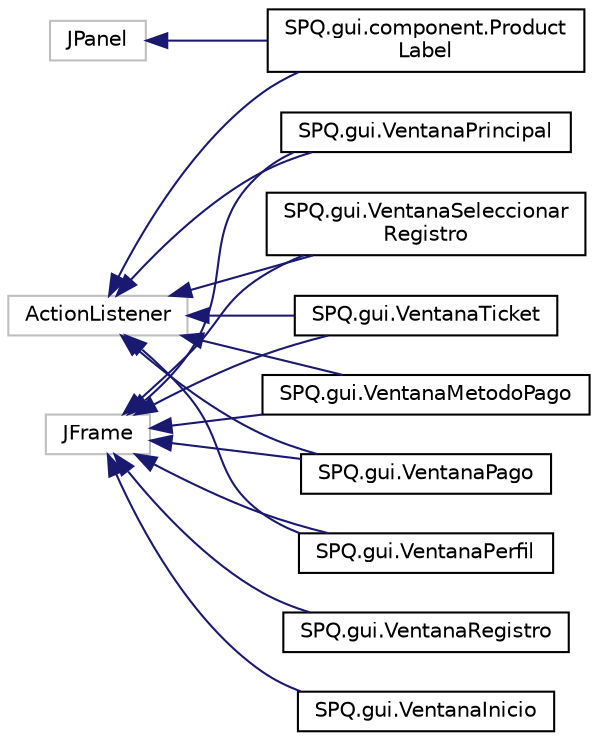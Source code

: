 digraph "Graphical Class Hierarchy"
{
  edge [fontname="Helvetica",fontsize="10",labelfontname="Helvetica",labelfontsize="10"];
  node [fontname="Helvetica",fontsize="10",shape=record];
  rankdir="LR";
  Node61 [label="ActionListener",height=0.2,width=0.4,color="grey75", fillcolor="white", style="filled"];
  Node61 -> Node0 [dir="back",color="midnightblue",fontsize="10",style="solid",fontname="Helvetica"];
  Node0 [label="SPQ.gui.component.Product\lLabel",height=0.2,width=0.4,color="black", fillcolor="white", style="filled",URL="$class_s_p_q_1_1gui_1_1component_1_1_product_label.html"];
  Node61 -> Node54 [dir="back",color="midnightblue",fontsize="10",style="solid",fontname="Helvetica"];
  Node54 [label="SPQ.gui.VentanaMetodoPago",height=0.2,width=0.4,color="black", fillcolor="white", style="filled",URL="$class_s_p_q_1_1gui_1_1_ventana_metodo_pago.html",tooltip="This is the main window of the application. It contains two lists: the catalog list with all the prod..."];
  Node61 -> Node55 [dir="back",color="midnightblue",fontsize="10",style="solid",fontname="Helvetica"];
  Node55 [label="SPQ.gui.VentanaPago",height=0.2,width=0.4,color="black", fillcolor="white", style="filled",URL="$class_s_p_q_1_1gui_1_1_ventana_pago.html"];
  Node61 -> Node56 [dir="back",color="midnightblue",fontsize="10",style="solid",fontname="Helvetica"];
  Node56 [label="SPQ.gui.VentanaPerfil",height=0.2,width=0.4,color="black", fillcolor="white", style="filled",URL="$class_s_p_q_1_1gui_1_1_ventana_perfil.html"];
  Node61 -> Node57 [dir="back",color="midnightblue",fontsize="10",style="solid",fontname="Helvetica"];
  Node57 [label="SPQ.gui.VentanaPrincipal",height=0.2,width=0.4,color="black", fillcolor="white", style="filled",URL="$class_s_p_q_1_1gui_1_1_ventana_principal.html"];
  Node61 -> Node59 [dir="back",color="midnightblue",fontsize="10",style="solid",fontname="Helvetica"];
  Node59 [label="SPQ.gui.VentanaSeleccionar\lRegistro",height=0.2,width=0.4,color="black", fillcolor="white", style="filled",URL="$class_s_p_q_1_1gui_1_1_ventana_seleccionar_registro.html"];
  Node61 -> Node60 [dir="back",color="midnightblue",fontsize="10",style="solid",fontname="Helvetica"];
  Node60 [label="SPQ.gui.VentanaTicket",height=0.2,width=0.4,color="black", fillcolor="white", style="filled",URL="$class_s_p_q_1_1gui_1_1_ventana_ticket.html"];
  Node52 [label="JFrame",height=0.2,width=0.4,color="grey75", fillcolor="white", style="filled"];
  Node52 -> Node53 [dir="back",color="midnightblue",fontsize="10",style="solid",fontname="Helvetica"];
  Node53 [label="SPQ.gui.VentanaInicio",height=0.2,width=0.4,color="black", fillcolor="white", style="filled",URL="$class_s_p_q_1_1gui_1_1_ventana_inicio.html",tooltip="This is the first window of the application. It contains a form with username and password fields to ..."];
  Node52 -> Node54 [dir="back",color="midnightblue",fontsize="10",style="solid",fontname="Helvetica"];
  Node52 -> Node55 [dir="back",color="midnightblue",fontsize="10",style="solid",fontname="Helvetica"];
  Node52 -> Node56 [dir="back",color="midnightblue",fontsize="10",style="solid",fontname="Helvetica"];
  Node52 -> Node57 [dir="back",color="midnightblue",fontsize="10",style="solid",fontname="Helvetica"];
  Node52 -> Node58 [dir="back",color="midnightblue",fontsize="10",style="solid",fontname="Helvetica"];
  Node58 [label="SPQ.gui.VentanaRegistro",height=0.2,width=0.4,color="black", fillcolor="white", style="filled",URL="$class_s_p_q_1_1gui_1_1_ventana_registro.html"];
  Node52 -> Node59 [dir="back",color="midnightblue",fontsize="10",style="solid",fontname="Helvetica"];
  Node52 -> Node60 [dir="back",color="midnightblue",fontsize="10",style="solid",fontname="Helvetica"];
  Node50 [label="JPanel",height=0.2,width=0.4,color="grey75", fillcolor="white", style="filled"];
  Node50 -> Node0 [dir="back",color="midnightblue",fontsize="10",style="solid",fontname="Helvetica"];
}

